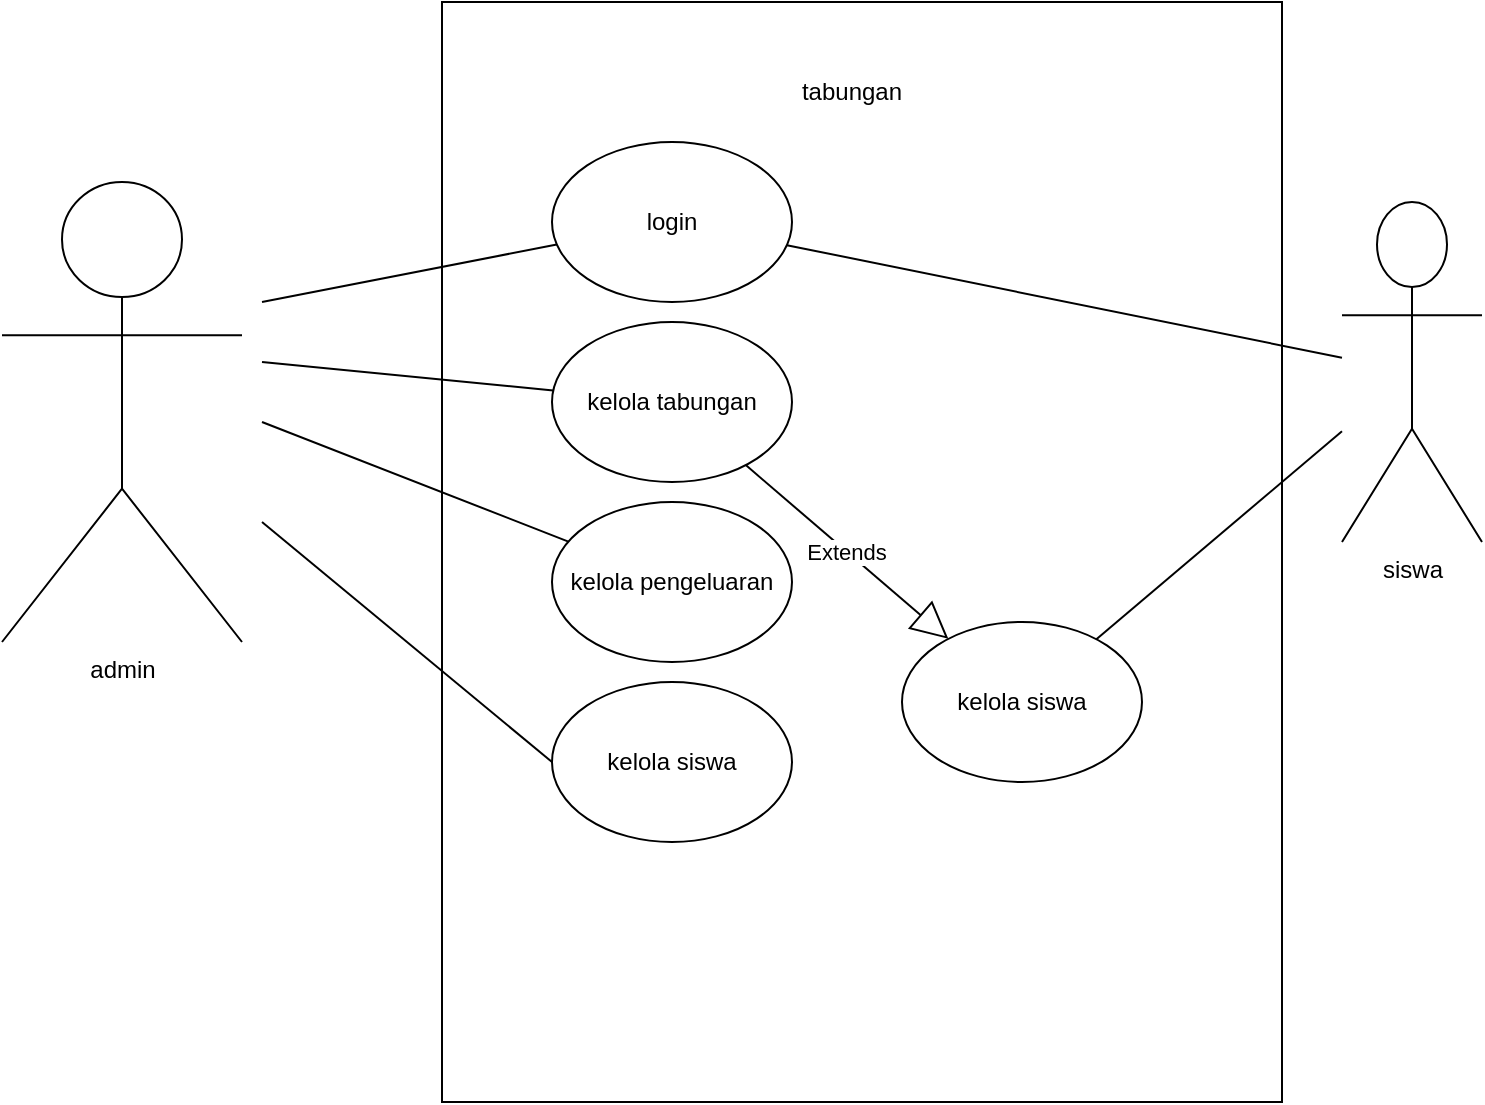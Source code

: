 <mxfile version="24.7.10">
  <diagram name="Halaman-1" id="5hTjy0yaa92goEOgh47a">
    <mxGraphModel dx="1066" dy="613" grid="1" gridSize="10" guides="1" tooltips="1" connect="1" arrows="1" fold="1" page="1" pageScale="1" pageWidth="827" pageHeight="1169" math="0" shadow="0">
      <root>
        <mxCell id="0" />
        <mxCell id="1" parent="0" />
        <mxCell id="mqXIwTLPp3-5R-dpNxU_-1" value="admin" style="shape=umlActor;verticalLabelPosition=bottom;verticalAlign=top;html=1;outlineConnect=0;" vertex="1" parent="1">
          <mxGeometry x="70" y="200" width="120" height="230" as="geometry" />
        </mxCell>
        <mxCell id="mqXIwTLPp3-5R-dpNxU_-5" value="" style="rounded=0;whiteSpace=wrap;html=1;" vertex="1" parent="1">
          <mxGeometry x="290" y="110" width="420" height="550" as="geometry" />
        </mxCell>
        <mxCell id="mqXIwTLPp3-5R-dpNxU_-6" value="login" style="ellipse;whiteSpace=wrap;html=1;" vertex="1" parent="1">
          <mxGeometry x="345" y="180" width="120" height="80" as="geometry" />
        </mxCell>
        <mxCell id="mqXIwTLPp3-5R-dpNxU_-7" value="kelola tabungan" style="ellipse;whiteSpace=wrap;html=1;" vertex="1" parent="1">
          <mxGeometry x="345" y="270" width="120" height="80" as="geometry" />
        </mxCell>
        <mxCell id="mqXIwTLPp3-5R-dpNxU_-9" value="kelola pengeluaran" style="ellipse;whiteSpace=wrap;html=1;" vertex="1" parent="1">
          <mxGeometry x="345" y="360" width="120" height="80" as="geometry" />
        </mxCell>
        <mxCell id="mqXIwTLPp3-5R-dpNxU_-12" value="kelola siswa" style="ellipse;whiteSpace=wrap;html=1;" vertex="1" parent="1">
          <mxGeometry x="345" y="450" width="120" height="80" as="geometry" />
        </mxCell>
        <mxCell id="mqXIwTLPp3-5R-dpNxU_-13" value="tabungan" style="text;html=1;align=center;verticalAlign=middle;whiteSpace=wrap;rounded=0;" vertex="1" parent="1">
          <mxGeometry x="450" y="130" width="90" height="50" as="geometry" />
        </mxCell>
        <mxCell id="mqXIwTLPp3-5R-dpNxU_-16" value="siswa" style="shape=umlActor;verticalLabelPosition=bottom;verticalAlign=top;html=1;outlineConnect=0;" vertex="1" parent="1">
          <mxGeometry x="740" y="210" width="70" height="170" as="geometry" />
        </mxCell>
        <mxCell id="mqXIwTLPp3-5R-dpNxU_-17" value="" style="endArrow=none;html=1;rounded=0;" edge="1" parent="1" target="mqXIwTLPp3-5R-dpNxU_-6">
          <mxGeometry width="50" height="50" relative="1" as="geometry">
            <mxPoint x="200" y="260" as="sourcePoint" />
            <mxPoint x="250" y="210" as="targetPoint" />
          </mxGeometry>
        </mxCell>
        <mxCell id="mqXIwTLPp3-5R-dpNxU_-18" value="" style="endArrow=none;html=1;rounded=0;" edge="1" parent="1" target="mqXIwTLPp3-5R-dpNxU_-7">
          <mxGeometry width="50" height="50" relative="1" as="geometry">
            <mxPoint x="200" y="290" as="sourcePoint" />
            <mxPoint x="280" y="280" as="targetPoint" />
          </mxGeometry>
        </mxCell>
        <mxCell id="mqXIwTLPp3-5R-dpNxU_-19" value="" style="endArrow=none;html=1;rounded=0;" edge="1" parent="1" target="mqXIwTLPp3-5R-dpNxU_-9">
          <mxGeometry width="50" height="50" relative="1" as="geometry">
            <mxPoint x="200" y="320" as="sourcePoint" />
            <mxPoint x="250" y="410" as="targetPoint" />
          </mxGeometry>
        </mxCell>
        <mxCell id="mqXIwTLPp3-5R-dpNxU_-20" value="" style="endArrow=none;html=1;rounded=0;entryX=0;entryY=0.5;entryDx=0;entryDy=0;" edge="1" parent="1" target="mqXIwTLPp3-5R-dpNxU_-12">
          <mxGeometry width="50" height="50" relative="1" as="geometry">
            <mxPoint x="200" y="370" as="sourcePoint" />
            <mxPoint x="280" y="390" as="targetPoint" />
          </mxGeometry>
        </mxCell>
        <mxCell id="mqXIwTLPp3-5R-dpNxU_-21" value="kelola siswa" style="ellipse;whiteSpace=wrap;html=1;" vertex="1" parent="1">
          <mxGeometry x="520" y="420" width="120" height="80" as="geometry" />
        </mxCell>
        <mxCell id="mqXIwTLPp3-5R-dpNxU_-24" value="Extends" style="endArrow=block;endSize=16;endFill=0;html=1;rounded=0;" edge="1" parent="1" source="mqXIwTLPp3-5R-dpNxU_-7" target="mqXIwTLPp3-5R-dpNxU_-21">
          <mxGeometry width="160" relative="1" as="geometry">
            <mxPoint x="130" y="660" as="sourcePoint" />
            <mxPoint x="290" y="660" as="targetPoint" />
          </mxGeometry>
        </mxCell>
        <mxCell id="mqXIwTLPp3-5R-dpNxU_-29" value="" style="endArrow=none;html=1;rounded=0;" edge="1" parent="1" source="mqXIwTLPp3-5R-dpNxU_-21" target="mqXIwTLPp3-5R-dpNxU_-16">
          <mxGeometry width="50" height="50" relative="1" as="geometry">
            <mxPoint x="140" y="650" as="sourcePoint" />
            <mxPoint x="190" y="600" as="targetPoint" />
          </mxGeometry>
        </mxCell>
        <mxCell id="mqXIwTLPp3-5R-dpNxU_-31" value="" style="endArrow=none;html=1;rounded=0;" edge="1" parent="1" source="mqXIwTLPp3-5R-dpNxU_-6" target="mqXIwTLPp3-5R-dpNxU_-16">
          <mxGeometry width="50" height="50" relative="1" as="geometry">
            <mxPoint x="190" y="590" as="sourcePoint" />
            <mxPoint x="240" y="540" as="targetPoint" />
          </mxGeometry>
        </mxCell>
      </root>
    </mxGraphModel>
  </diagram>
</mxfile>
